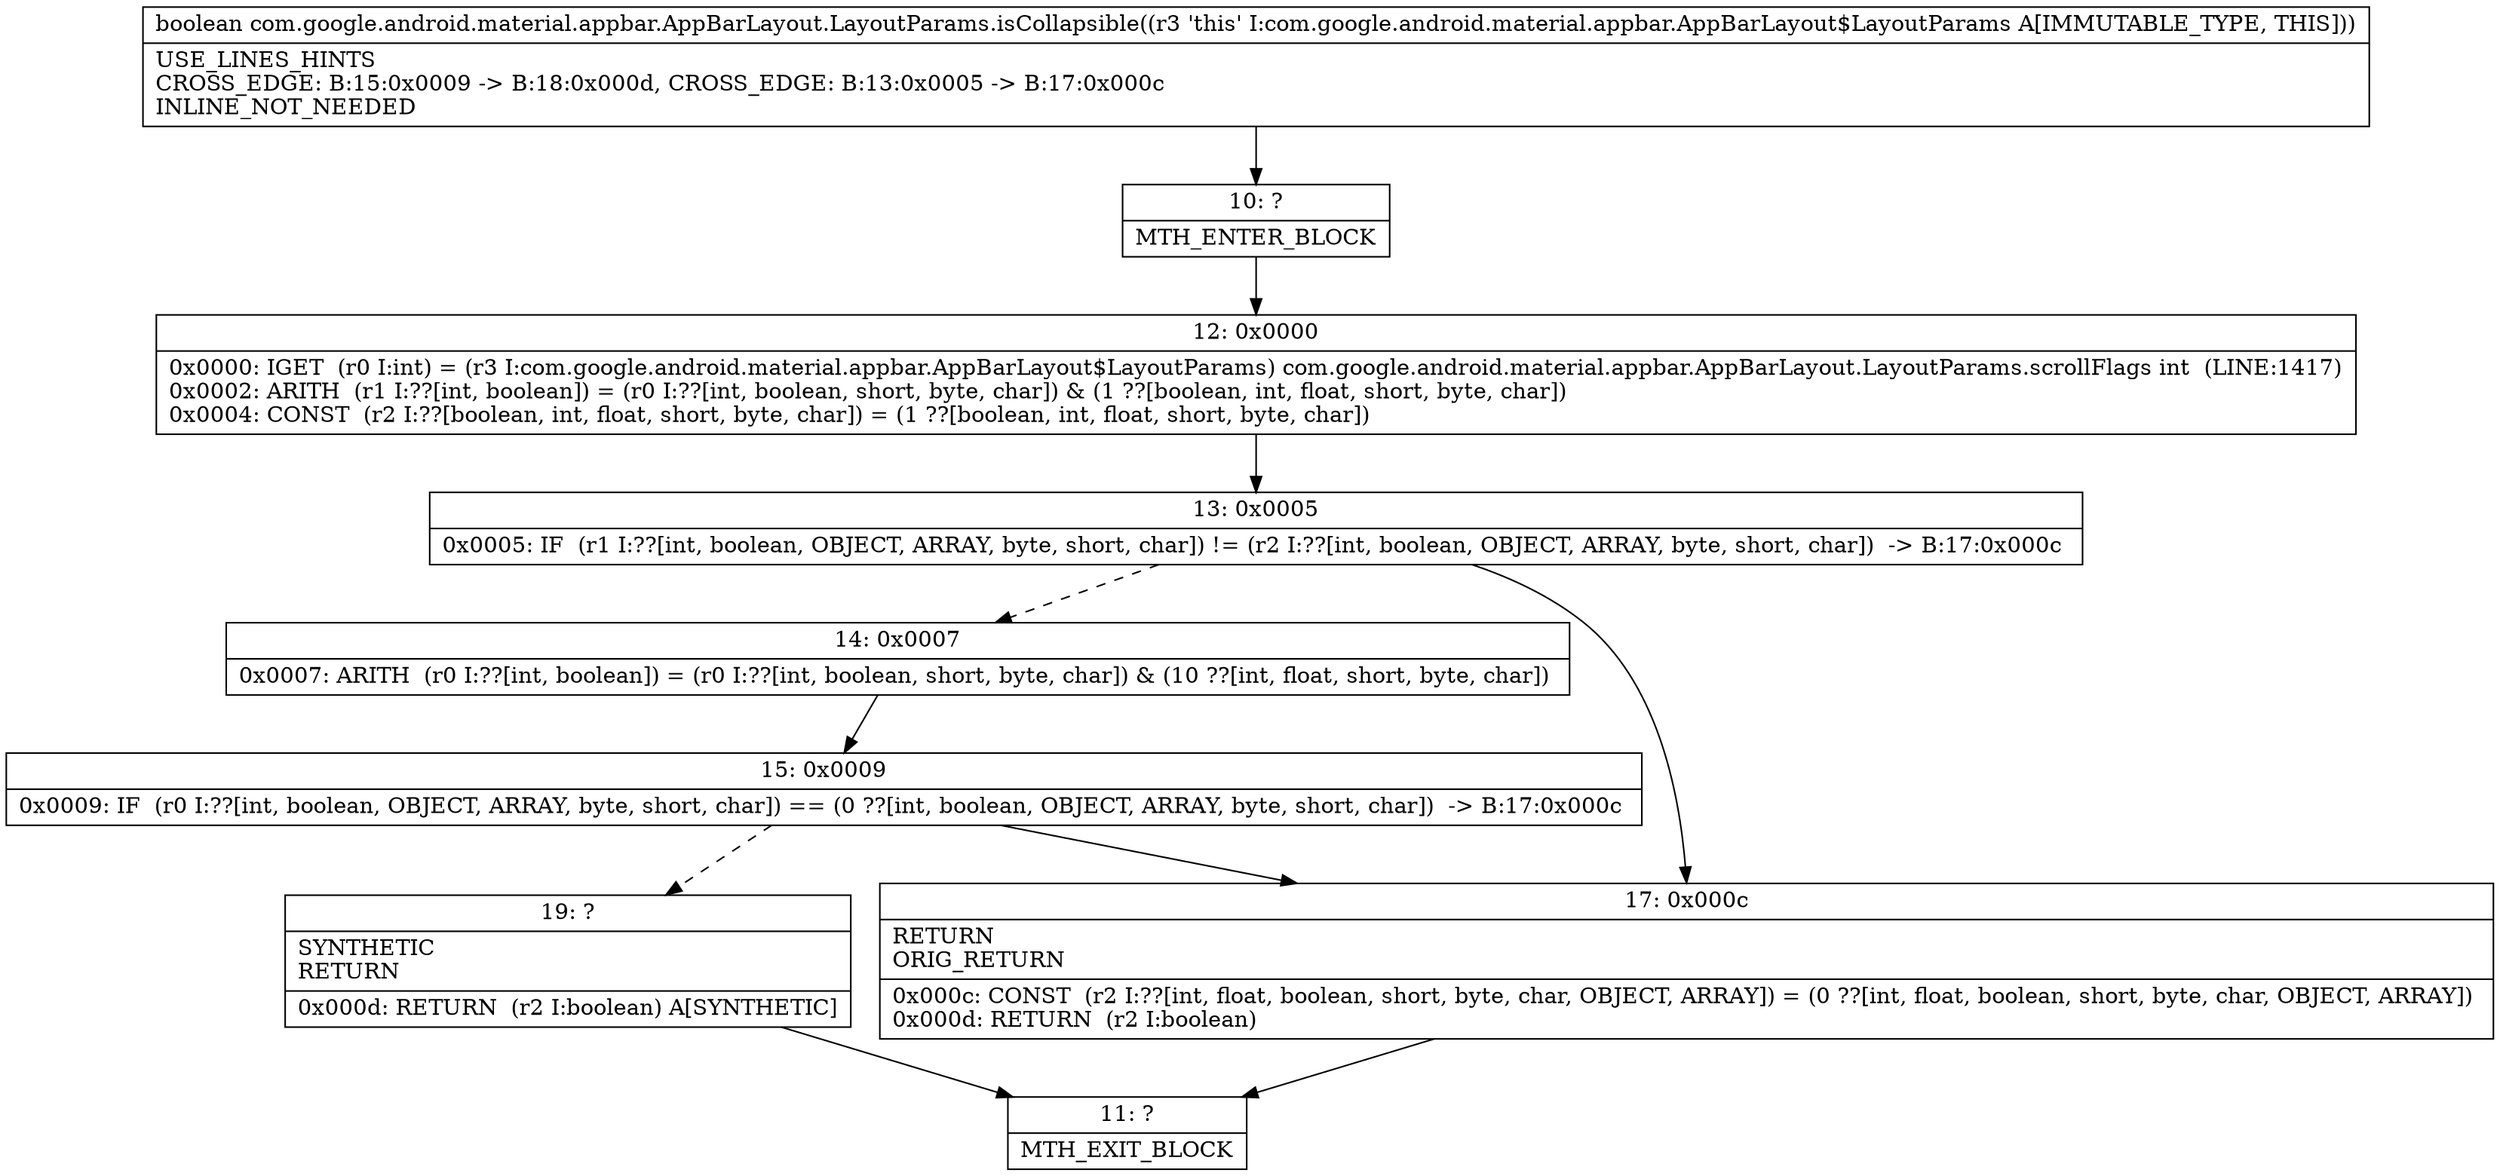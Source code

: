 digraph "CFG forcom.google.android.material.appbar.AppBarLayout.LayoutParams.isCollapsible()Z" {
Node_10 [shape=record,label="{10\:\ ?|MTH_ENTER_BLOCK\l}"];
Node_12 [shape=record,label="{12\:\ 0x0000|0x0000: IGET  (r0 I:int) = (r3 I:com.google.android.material.appbar.AppBarLayout$LayoutParams) com.google.android.material.appbar.AppBarLayout.LayoutParams.scrollFlags int  (LINE:1417)\l0x0002: ARITH  (r1 I:??[int, boolean]) = (r0 I:??[int, boolean, short, byte, char]) & (1 ??[boolean, int, float, short, byte, char]) \l0x0004: CONST  (r2 I:??[boolean, int, float, short, byte, char]) = (1 ??[boolean, int, float, short, byte, char]) \l}"];
Node_13 [shape=record,label="{13\:\ 0x0005|0x0005: IF  (r1 I:??[int, boolean, OBJECT, ARRAY, byte, short, char]) != (r2 I:??[int, boolean, OBJECT, ARRAY, byte, short, char])  \-\> B:17:0x000c \l}"];
Node_14 [shape=record,label="{14\:\ 0x0007|0x0007: ARITH  (r0 I:??[int, boolean]) = (r0 I:??[int, boolean, short, byte, char]) & (10 ??[int, float, short, byte, char]) \l}"];
Node_15 [shape=record,label="{15\:\ 0x0009|0x0009: IF  (r0 I:??[int, boolean, OBJECT, ARRAY, byte, short, char]) == (0 ??[int, boolean, OBJECT, ARRAY, byte, short, char])  \-\> B:17:0x000c \l}"];
Node_19 [shape=record,label="{19\:\ ?|SYNTHETIC\lRETURN\l|0x000d: RETURN  (r2 I:boolean) A[SYNTHETIC]\l}"];
Node_11 [shape=record,label="{11\:\ ?|MTH_EXIT_BLOCK\l}"];
Node_17 [shape=record,label="{17\:\ 0x000c|RETURN\lORIG_RETURN\l|0x000c: CONST  (r2 I:??[int, float, boolean, short, byte, char, OBJECT, ARRAY]) = (0 ??[int, float, boolean, short, byte, char, OBJECT, ARRAY]) \l0x000d: RETURN  (r2 I:boolean) \l}"];
MethodNode[shape=record,label="{boolean com.google.android.material.appbar.AppBarLayout.LayoutParams.isCollapsible((r3 'this' I:com.google.android.material.appbar.AppBarLayout$LayoutParams A[IMMUTABLE_TYPE, THIS]))  | USE_LINES_HINTS\lCROSS_EDGE: B:15:0x0009 \-\> B:18:0x000d, CROSS_EDGE: B:13:0x0005 \-\> B:17:0x000c\lINLINE_NOT_NEEDED\l}"];
MethodNode -> Node_10;Node_10 -> Node_12;
Node_12 -> Node_13;
Node_13 -> Node_14[style=dashed];
Node_13 -> Node_17;
Node_14 -> Node_15;
Node_15 -> Node_17;
Node_15 -> Node_19[style=dashed];
Node_19 -> Node_11;
Node_17 -> Node_11;
}

